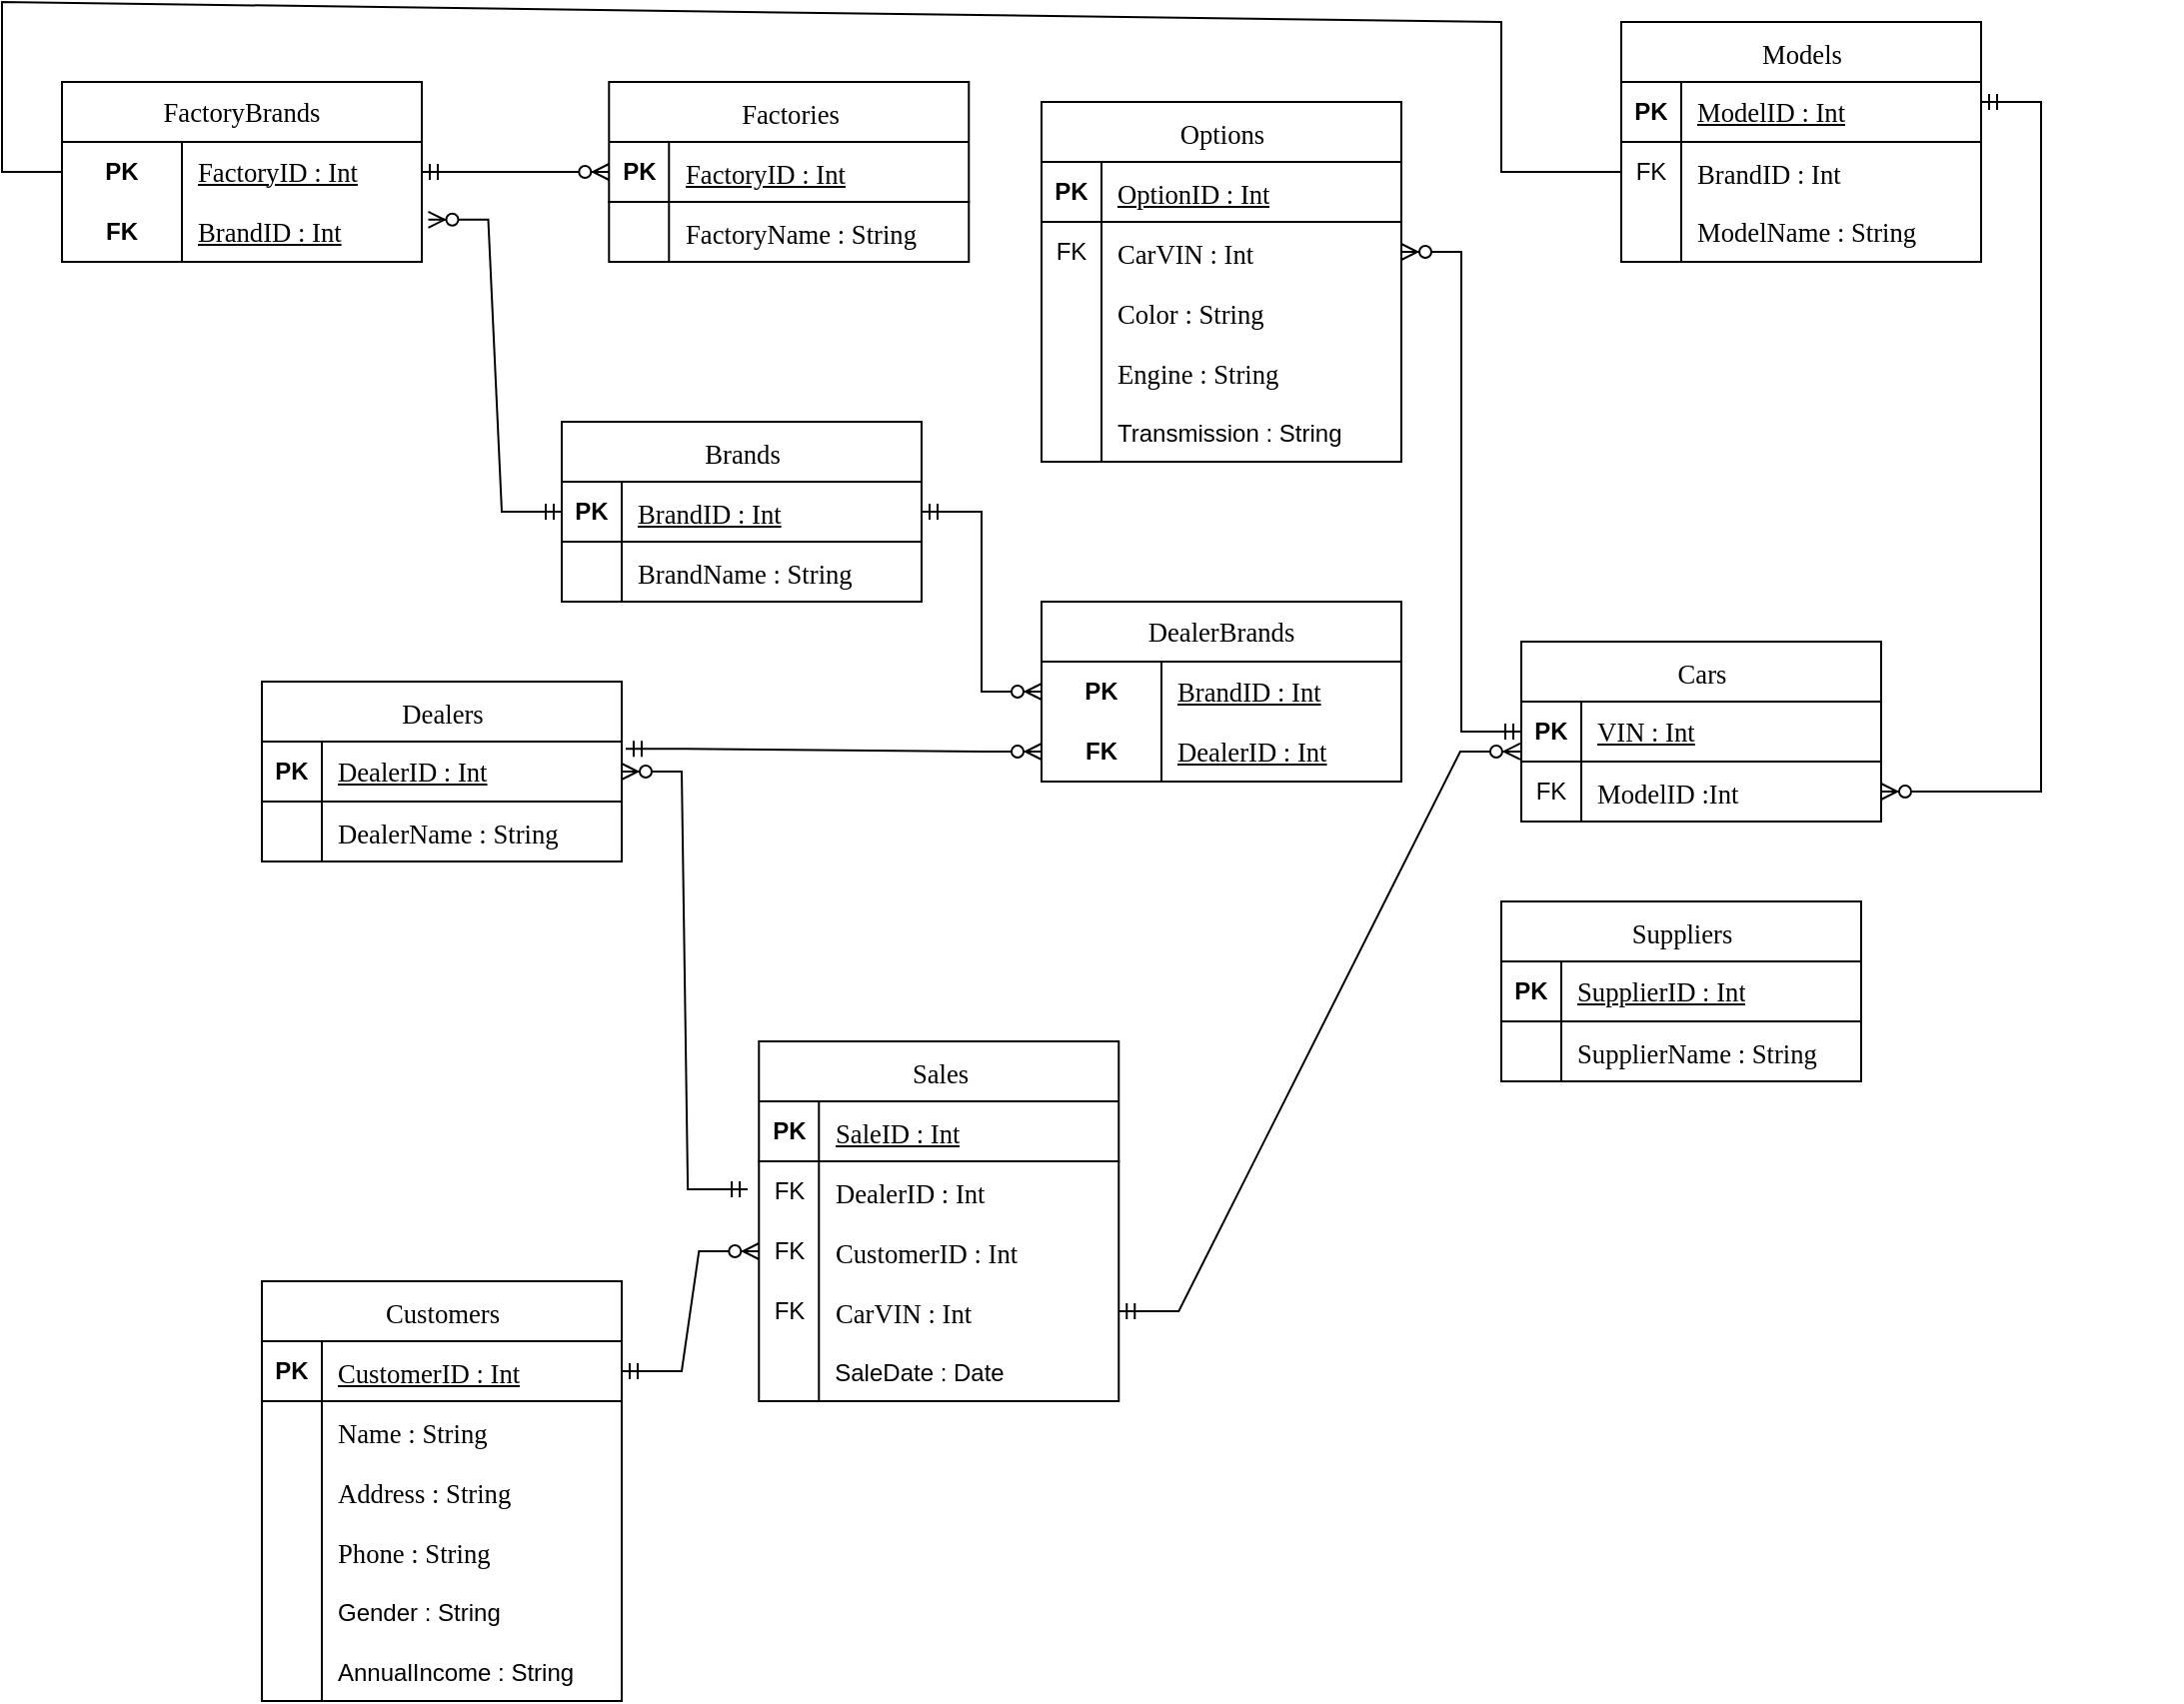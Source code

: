 <mxfile version="24.4.13" type="github">
  <diagram name="Page-1" id="BD9dxcmVJDbiyR-RAbdx">
    <mxGraphModel dx="1479" dy="889" grid="1" gridSize="10" guides="1" tooltips="1" connect="1" arrows="1" fold="1" page="1" pageScale="1" pageWidth="1600" pageHeight="900" math="0" shadow="0">
      <root>
        <mxCell id="0" />
        <mxCell id="1" parent="0" />
        <mxCell id="v6AoaahCpl04b2rHeK3s-1" value="&lt;span style=&quot;font-weight: 400; text-align: start; white-space: normal; font-size: 10pt; font-family: &amp;quot;Times New Roman&amp;quot;, serif;&quot; lang=&quot;EN-US&quot;&gt;Brands&lt;/span&gt;&lt;span style=&quot;font-family: -webkit-standard; font-size: medium; font-weight: 400; text-align: start; white-space: normal;&quot;&gt;&lt;/span&gt;" style="shape=table;startSize=30;container=1;collapsible=1;childLayout=tableLayout;fixedRows=1;rowLines=0;fontStyle=1;align=center;resizeLast=1;html=1;" parent="1" vertex="1">
          <mxGeometry x="280" y="240" width="180" height="90" as="geometry" />
        </mxCell>
        <mxCell id="v6AoaahCpl04b2rHeK3s-2" value="" style="shape=tableRow;horizontal=0;startSize=0;swimlaneHead=0;swimlaneBody=0;fillColor=none;collapsible=0;dropTarget=0;points=[[0,0.5],[1,0.5]];portConstraint=eastwest;top=0;left=0;right=0;bottom=1;" parent="v6AoaahCpl04b2rHeK3s-1" vertex="1">
          <mxGeometry y="30" width="180" height="30" as="geometry" />
        </mxCell>
        <mxCell id="v6AoaahCpl04b2rHeK3s-3" value="PK" style="shape=partialRectangle;connectable=0;fillColor=none;top=0;left=0;bottom=0;right=0;fontStyle=1;overflow=hidden;whiteSpace=wrap;html=1;" parent="v6AoaahCpl04b2rHeK3s-2" vertex="1">
          <mxGeometry width="30" height="30" as="geometry">
            <mxRectangle width="30" height="30" as="alternateBounds" />
          </mxGeometry>
        </mxCell>
        <mxCell id="v6AoaahCpl04b2rHeK3s-4" value="&lt;span style=&quot;font-weight: 400; text-decoration: none; font-size: 10pt; font-family: &amp;quot;Times New Roman&amp;quot;, serif;&quot; lang=&quot;EN-US&quot;&gt;BrandID : Int&lt;/span&gt;&lt;span style=&quot;font-family: -webkit-standard; font-size: medium; font-weight: 400; text-decoration: none;&quot;&gt;&lt;/span&gt;" style="shape=partialRectangle;connectable=0;fillColor=none;top=0;left=0;bottom=0;right=0;align=left;spacingLeft=6;fontStyle=5;overflow=hidden;whiteSpace=wrap;html=1;" parent="v6AoaahCpl04b2rHeK3s-2" vertex="1">
          <mxGeometry x="30" width="150" height="30" as="geometry">
            <mxRectangle width="150" height="30" as="alternateBounds" />
          </mxGeometry>
        </mxCell>
        <mxCell id="v6AoaahCpl04b2rHeK3s-5" value="" style="shape=tableRow;horizontal=0;startSize=0;swimlaneHead=0;swimlaneBody=0;fillColor=none;collapsible=0;dropTarget=0;points=[[0,0.5],[1,0.5]];portConstraint=eastwest;top=0;left=0;right=0;bottom=0;" parent="v6AoaahCpl04b2rHeK3s-1" vertex="1">
          <mxGeometry y="60" width="180" height="30" as="geometry" />
        </mxCell>
        <mxCell id="v6AoaahCpl04b2rHeK3s-6" value="" style="shape=partialRectangle;connectable=0;fillColor=none;top=0;left=0;bottom=0;right=0;editable=1;overflow=hidden;whiteSpace=wrap;html=1;" parent="v6AoaahCpl04b2rHeK3s-5" vertex="1">
          <mxGeometry width="30" height="30" as="geometry">
            <mxRectangle width="30" height="30" as="alternateBounds" />
          </mxGeometry>
        </mxCell>
        <mxCell id="v6AoaahCpl04b2rHeK3s-7" value="&lt;span style=&quot;font-size: 10pt; font-family: &amp;quot;Times New Roman&amp;quot;, serif;&quot; lang=&quot;EN-US&quot;&gt;BrandName : String&lt;/span&gt;&lt;span style=&quot;font-family: -webkit-standard; font-size: medium;&quot;&gt;&lt;/span&gt;" style="shape=partialRectangle;connectable=0;fillColor=none;top=0;left=0;bottom=0;right=0;align=left;spacingLeft=6;overflow=hidden;whiteSpace=wrap;html=1;" parent="v6AoaahCpl04b2rHeK3s-5" vertex="1">
          <mxGeometry x="30" width="150" height="30" as="geometry">
            <mxRectangle width="150" height="30" as="alternateBounds" />
          </mxGeometry>
        </mxCell>
        <mxCell id="v6AoaahCpl04b2rHeK3s-16" value="&lt;span style=&quot;font-weight: 400; text-align: start; white-space: normal; font-size: 10pt; font-family: &amp;quot;Times New Roman&amp;quot;, serif;&quot; lang=&quot;EN-US&quot;&gt;Models&lt;/span&gt;&lt;span style=&quot;font-family: -webkit-standard; font-size: medium; font-weight: 400; text-align: start; white-space: normal;&quot;&gt;&lt;/span&gt;" style="shape=table;startSize=30;container=1;collapsible=1;childLayout=tableLayout;fixedRows=1;rowLines=0;fontStyle=1;align=center;resizeLast=1;html=1;" parent="1" vertex="1">
          <mxGeometry x="810" y="40" width="180" height="120" as="geometry" />
        </mxCell>
        <mxCell id="v6AoaahCpl04b2rHeK3s-17" value="" style="shape=tableRow;horizontal=0;startSize=0;swimlaneHead=0;swimlaneBody=0;fillColor=none;collapsible=0;dropTarget=0;points=[[0,0.5],[1,0.5]];portConstraint=eastwest;top=0;left=0;right=0;bottom=1;" parent="v6AoaahCpl04b2rHeK3s-16" vertex="1">
          <mxGeometry y="30" width="180" height="30" as="geometry" />
        </mxCell>
        <mxCell id="v6AoaahCpl04b2rHeK3s-18" value="PK" style="shape=partialRectangle;connectable=0;fillColor=none;top=0;left=0;bottom=0;right=0;fontStyle=1;overflow=hidden;whiteSpace=wrap;html=1;" parent="v6AoaahCpl04b2rHeK3s-17" vertex="1">
          <mxGeometry width="30" height="30" as="geometry">
            <mxRectangle width="30" height="30" as="alternateBounds" />
          </mxGeometry>
        </mxCell>
        <mxCell id="v6AoaahCpl04b2rHeK3s-19" value="&lt;span style=&quot;font-weight: 400; text-decoration: none; font-size: 10pt; font-family: &amp;quot;Times New Roman&amp;quot;, serif;&quot; lang=&quot;EN-US&quot;&gt;ModelID : Int&lt;/span&gt;" style="shape=partialRectangle;connectable=0;fillColor=none;top=0;left=0;bottom=0;right=0;align=left;spacingLeft=6;fontStyle=5;overflow=hidden;whiteSpace=wrap;html=1;" parent="v6AoaahCpl04b2rHeK3s-17" vertex="1">
          <mxGeometry x="30" width="150" height="30" as="geometry">
            <mxRectangle width="150" height="30" as="alternateBounds" />
          </mxGeometry>
        </mxCell>
        <mxCell id="v6AoaahCpl04b2rHeK3s-20" value="" style="shape=tableRow;horizontal=0;startSize=0;swimlaneHead=0;swimlaneBody=0;fillColor=none;collapsible=0;dropTarget=0;points=[[0,0.5],[1,0.5]];portConstraint=eastwest;top=0;left=0;right=0;bottom=0;" parent="v6AoaahCpl04b2rHeK3s-16" vertex="1">
          <mxGeometry y="60" width="180" height="30" as="geometry" />
        </mxCell>
        <mxCell id="v6AoaahCpl04b2rHeK3s-21" value="FK" style="shape=partialRectangle;connectable=0;fillColor=none;top=0;left=0;bottom=0;right=0;editable=1;overflow=hidden;whiteSpace=wrap;html=1;" parent="v6AoaahCpl04b2rHeK3s-20" vertex="1">
          <mxGeometry width="30" height="30" as="geometry">
            <mxRectangle width="30" height="30" as="alternateBounds" />
          </mxGeometry>
        </mxCell>
        <mxCell id="v6AoaahCpl04b2rHeK3s-22" value="&lt;span style=&quot;font-size: 10pt; font-family: &amp;quot;Times New Roman&amp;quot;, serif;&quot; lang=&quot;EN-US&quot;&gt;BrandID : Int&lt;/span&gt;&lt;span style=&quot;font-family: -webkit-standard; font-size: medium;&quot;&gt;&lt;/span&gt;" style="shape=partialRectangle;connectable=0;fillColor=none;top=0;left=0;bottom=0;right=0;align=left;spacingLeft=6;overflow=hidden;whiteSpace=wrap;html=1;" parent="v6AoaahCpl04b2rHeK3s-20" vertex="1">
          <mxGeometry x="30" width="150" height="30" as="geometry">
            <mxRectangle width="150" height="30" as="alternateBounds" />
          </mxGeometry>
        </mxCell>
        <mxCell id="v6AoaahCpl04b2rHeK3s-23" value="" style="shape=tableRow;horizontal=0;startSize=0;swimlaneHead=0;swimlaneBody=0;fillColor=none;collapsible=0;dropTarget=0;points=[[0,0.5],[1,0.5]];portConstraint=eastwest;top=0;left=0;right=0;bottom=0;" parent="v6AoaahCpl04b2rHeK3s-16" vertex="1">
          <mxGeometry y="90" width="180" height="30" as="geometry" />
        </mxCell>
        <mxCell id="v6AoaahCpl04b2rHeK3s-24" value="" style="shape=partialRectangle;connectable=0;fillColor=none;top=0;left=0;bottom=0;right=0;editable=1;overflow=hidden;whiteSpace=wrap;html=1;" parent="v6AoaahCpl04b2rHeK3s-23" vertex="1">
          <mxGeometry width="30" height="30" as="geometry">
            <mxRectangle width="30" height="30" as="alternateBounds" />
          </mxGeometry>
        </mxCell>
        <mxCell id="v6AoaahCpl04b2rHeK3s-25" value="&lt;span style=&quot;font-size: 10pt; font-family: &amp;quot;Times New Roman&amp;quot;, serif;&quot; lang=&quot;EN-US&quot;&gt;ModelName : String&lt;/span&gt;" style="shape=partialRectangle;connectable=0;fillColor=none;top=0;left=0;bottom=0;right=0;align=left;spacingLeft=6;overflow=hidden;whiteSpace=wrap;html=1;" parent="v6AoaahCpl04b2rHeK3s-23" vertex="1">
          <mxGeometry x="30" width="150" height="30" as="geometry">
            <mxRectangle width="150" height="30" as="alternateBounds" />
          </mxGeometry>
        </mxCell>
        <mxCell id="v6AoaahCpl04b2rHeK3s-29" value="" style="shape=partialRectangle;connectable=0;fillColor=none;top=0;left=0;bottom=0;right=0;fontStyle=1;overflow=hidden;whiteSpace=wrap;html=1;" parent="1" vertex="1">
          <mxGeometry x="720" y="450" width="30" height="30" as="geometry">
            <mxRectangle width="30" height="30" as="alternateBounds" />
          </mxGeometry>
        </mxCell>
        <mxCell id="v6AoaahCpl04b2rHeK3s-30" value="&lt;span style=&quot;font-weight: 400; text-align: start; white-space: normal; font-size: 10pt; font-family: &amp;quot;Times New Roman&amp;quot;, serif;&quot; lang=&quot;EN-US&quot;&gt;Cars&lt;/span&gt;&lt;span style=&quot;font-family: -webkit-standard; font-size: medium; font-weight: 400; text-align: start; white-space: normal;&quot;&gt;&lt;/span&gt;" style="shape=table;startSize=30;container=1;collapsible=1;childLayout=tableLayout;fixedRows=1;rowLines=0;fontStyle=1;align=center;resizeLast=1;html=1;" parent="1" vertex="1">
          <mxGeometry x="760" y="350" width="180" height="90" as="geometry" />
        </mxCell>
        <mxCell id="v6AoaahCpl04b2rHeK3s-31" value="" style="shape=tableRow;horizontal=0;startSize=0;swimlaneHead=0;swimlaneBody=0;fillColor=none;collapsible=0;dropTarget=0;points=[[0,0.5],[1,0.5]];portConstraint=eastwest;top=0;left=0;right=0;bottom=1;" parent="v6AoaahCpl04b2rHeK3s-30" vertex="1">
          <mxGeometry y="30" width="180" height="30" as="geometry" />
        </mxCell>
        <mxCell id="v6AoaahCpl04b2rHeK3s-32" value="PK" style="shape=partialRectangle;connectable=0;fillColor=none;top=0;left=0;bottom=0;right=0;fontStyle=1;overflow=hidden;whiteSpace=wrap;html=1;" parent="v6AoaahCpl04b2rHeK3s-31" vertex="1">
          <mxGeometry width="30" height="30" as="geometry">
            <mxRectangle width="30" height="30" as="alternateBounds" />
          </mxGeometry>
        </mxCell>
        <mxCell id="v6AoaahCpl04b2rHeK3s-33" value="&lt;span style=&quot;font-weight: 400; text-decoration: none; font-size: 10pt; font-family: &amp;quot;Times New Roman&amp;quot;, serif;&quot; lang=&quot;EN-US&quot;&gt;VIN : Int&lt;/span&gt;" style="shape=partialRectangle;connectable=0;fillColor=none;top=0;left=0;bottom=0;right=0;align=left;spacingLeft=6;fontStyle=5;overflow=hidden;whiteSpace=wrap;html=1;" parent="v6AoaahCpl04b2rHeK3s-31" vertex="1">
          <mxGeometry x="30" width="150" height="30" as="geometry">
            <mxRectangle width="150" height="30" as="alternateBounds" />
          </mxGeometry>
        </mxCell>
        <mxCell id="v6AoaahCpl04b2rHeK3s-34" value="" style="shape=tableRow;horizontal=0;startSize=0;swimlaneHead=0;swimlaneBody=0;fillColor=none;collapsible=0;dropTarget=0;points=[[0,0.5],[1,0.5]];portConstraint=eastwest;top=0;left=0;right=0;bottom=0;" parent="v6AoaahCpl04b2rHeK3s-30" vertex="1">
          <mxGeometry y="60" width="180" height="30" as="geometry" />
        </mxCell>
        <mxCell id="v6AoaahCpl04b2rHeK3s-35" value="FK" style="shape=partialRectangle;connectable=0;fillColor=none;top=0;left=0;bottom=0;right=0;editable=1;overflow=hidden;whiteSpace=wrap;html=1;" parent="v6AoaahCpl04b2rHeK3s-34" vertex="1">
          <mxGeometry width="30" height="30" as="geometry">
            <mxRectangle width="30" height="30" as="alternateBounds" />
          </mxGeometry>
        </mxCell>
        <mxCell id="v6AoaahCpl04b2rHeK3s-36" value="&lt;span style=&quot;font-size: 10pt; font-family: &amp;quot;Times New Roman&amp;quot;, serif;&quot; lang=&quot;EN-US&quot;&gt;ModelID :Int&lt;/span&gt;&lt;span style=&quot;font-family: -webkit-standard; font-size: medium;&quot;&gt;&lt;/span&gt;" style="shape=partialRectangle;connectable=0;fillColor=none;top=0;left=0;bottom=0;right=0;align=left;spacingLeft=6;overflow=hidden;whiteSpace=wrap;html=1;" parent="v6AoaahCpl04b2rHeK3s-34" vertex="1">
          <mxGeometry x="30" width="150" height="30" as="geometry">
            <mxRectangle width="150" height="30" as="alternateBounds" />
          </mxGeometry>
        </mxCell>
        <mxCell id="v6AoaahCpl04b2rHeK3s-43" value="" style="shape=partialRectangle;connectable=0;fillColor=none;top=0;left=0;bottom=0;right=0;fontStyle=1;overflow=hidden;whiteSpace=wrap;html=1;" parent="1" vertex="1">
          <mxGeometry x="1060" y="330" width="30" height="30" as="geometry">
            <mxRectangle width="30" height="30" as="alternateBounds" />
          </mxGeometry>
        </mxCell>
        <mxCell id="v6AoaahCpl04b2rHeK3s-44" value="&lt;span style=&quot;font-weight: 400; text-align: start; white-space: normal; font-size: 10pt; font-family: &amp;quot;Times New Roman&amp;quot;, serif;&quot; lang=&quot;EN-US&quot;&gt;Options&lt;/span&gt;&lt;span style=&quot;font-family: -webkit-standard; font-size: medium; font-weight: 400; text-align: start; white-space: normal;&quot;&gt;&lt;/span&gt;" style="shape=table;startSize=30;container=1;collapsible=1;childLayout=tableLayout;fixedRows=1;rowLines=0;fontStyle=1;align=center;resizeLast=1;html=1;" parent="1" vertex="1">
          <mxGeometry x="520" y="80" width="180" height="180" as="geometry" />
        </mxCell>
        <mxCell id="v6AoaahCpl04b2rHeK3s-45" value="" style="shape=tableRow;horizontal=0;startSize=0;swimlaneHead=0;swimlaneBody=0;fillColor=none;collapsible=0;dropTarget=0;points=[[0,0.5],[1,0.5]];portConstraint=eastwest;top=0;left=0;right=0;bottom=1;" parent="v6AoaahCpl04b2rHeK3s-44" vertex="1">
          <mxGeometry y="30" width="180" height="30" as="geometry" />
        </mxCell>
        <mxCell id="v6AoaahCpl04b2rHeK3s-46" value="PK" style="shape=partialRectangle;connectable=0;fillColor=none;top=0;left=0;bottom=0;right=0;fontStyle=1;overflow=hidden;whiteSpace=wrap;html=1;" parent="v6AoaahCpl04b2rHeK3s-45" vertex="1">
          <mxGeometry width="30" height="30" as="geometry">
            <mxRectangle width="30" height="30" as="alternateBounds" />
          </mxGeometry>
        </mxCell>
        <mxCell id="v6AoaahCpl04b2rHeK3s-47" value="&lt;span style=&quot;font-weight: 400; text-decoration: none; font-size: 10pt; font-family: &amp;quot;Times New Roman&amp;quot;, serif;&quot; lang=&quot;EN-US&quot;&gt;OptionID : Int&lt;/span&gt;&lt;span style=&quot;font-family: -webkit-standard; font-size: medium; font-weight: 400; text-decoration: none;&quot;&gt;&lt;/span&gt;" style="shape=partialRectangle;connectable=0;fillColor=none;top=0;left=0;bottom=0;right=0;align=left;spacingLeft=6;fontStyle=5;overflow=hidden;whiteSpace=wrap;html=1;" parent="v6AoaahCpl04b2rHeK3s-45" vertex="1">
          <mxGeometry x="30" width="150" height="30" as="geometry">
            <mxRectangle width="150" height="30" as="alternateBounds" />
          </mxGeometry>
        </mxCell>
        <mxCell id="v6AoaahCpl04b2rHeK3s-48" value="" style="shape=tableRow;horizontal=0;startSize=0;swimlaneHead=0;swimlaneBody=0;fillColor=none;collapsible=0;dropTarget=0;points=[[0,0.5],[1,0.5]];portConstraint=eastwest;top=0;left=0;right=0;bottom=0;" parent="v6AoaahCpl04b2rHeK3s-44" vertex="1">
          <mxGeometry y="60" width="180" height="30" as="geometry" />
        </mxCell>
        <mxCell id="v6AoaahCpl04b2rHeK3s-49" value="FK" style="shape=partialRectangle;connectable=0;fillColor=none;top=0;left=0;bottom=0;right=0;editable=1;overflow=hidden;whiteSpace=wrap;html=1;" parent="v6AoaahCpl04b2rHeK3s-48" vertex="1">
          <mxGeometry width="30" height="30" as="geometry">
            <mxRectangle width="30" height="30" as="alternateBounds" />
          </mxGeometry>
        </mxCell>
        <mxCell id="v6AoaahCpl04b2rHeK3s-50" value="&lt;span style=&quot;font-size: 10pt; font-family: &amp;quot;Times New Roman&amp;quot;, serif;&quot; lang=&quot;EN-US&quot;&gt;CarVIN : Int&lt;/span&gt;&lt;span style=&quot;font-family: -webkit-standard; font-size: medium;&quot;&gt;&lt;/span&gt;" style="shape=partialRectangle;connectable=0;fillColor=none;top=0;left=0;bottom=0;right=0;align=left;spacingLeft=6;overflow=hidden;whiteSpace=wrap;html=1;" parent="v6AoaahCpl04b2rHeK3s-48" vertex="1">
          <mxGeometry x="30" width="150" height="30" as="geometry">
            <mxRectangle width="150" height="30" as="alternateBounds" />
          </mxGeometry>
        </mxCell>
        <mxCell id="v6AoaahCpl04b2rHeK3s-51" value="" style="shape=tableRow;horizontal=0;startSize=0;swimlaneHead=0;swimlaneBody=0;fillColor=none;collapsible=0;dropTarget=0;points=[[0,0.5],[1,0.5]];portConstraint=eastwest;top=0;left=0;right=0;bottom=0;" parent="v6AoaahCpl04b2rHeK3s-44" vertex="1">
          <mxGeometry y="90" width="180" height="30" as="geometry" />
        </mxCell>
        <mxCell id="v6AoaahCpl04b2rHeK3s-52" value="" style="shape=partialRectangle;connectable=0;fillColor=none;top=0;left=0;bottom=0;right=0;editable=1;overflow=hidden;whiteSpace=wrap;html=1;" parent="v6AoaahCpl04b2rHeK3s-51" vertex="1">
          <mxGeometry width="30" height="30" as="geometry">
            <mxRectangle width="30" height="30" as="alternateBounds" />
          </mxGeometry>
        </mxCell>
        <mxCell id="v6AoaahCpl04b2rHeK3s-53" value="&lt;span style=&quot;font-size: 10pt; font-family: &amp;quot;Times New Roman&amp;quot;, serif;&quot; lang=&quot;EN-US&quot;&gt;Color : String&lt;/span&gt;&lt;span style=&quot;font-family: -webkit-standard; font-size: medium;&quot;&gt;&lt;/span&gt;" style="shape=partialRectangle;connectable=0;fillColor=none;top=0;left=0;bottom=0;right=0;align=left;spacingLeft=6;overflow=hidden;whiteSpace=wrap;html=1;" parent="v6AoaahCpl04b2rHeK3s-51" vertex="1">
          <mxGeometry x="30" width="150" height="30" as="geometry">
            <mxRectangle width="150" height="30" as="alternateBounds" />
          </mxGeometry>
        </mxCell>
        <mxCell id="v6AoaahCpl04b2rHeK3s-54" value="" style="shape=tableRow;horizontal=0;startSize=0;swimlaneHead=0;swimlaneBody=0;fillColor=none;collapsible=0;dropTarget=0;points=[[0,0.5],[1,0.5]];portConstraint=eastwest;top=0;left=0;right=0;bottom=0;" parent="v6AoaahCpl04b2rHeK3s-44" vertex="1">
          <mxGeometry y="120" width="180" height="30" as="geometry" />
        </mxCell>
        <mxCell id="v6AoaahCpl04b2rHeK3s-55" value="" style="shape=partialRectangle;connectable=0;fillColor=none;top=0;left=0;bottom=0;right=0;editable=1;overflow=hidden;whiteSpace=wrap;html=1;" parent="v6AoaahCpl04b2rHeK3s-54" vertex="1">
          <mxGeometry width="30" height="30" as="geometry">
            <mxRectangle width="30" height="30" as="alternateBounds" />
          </mxGeometry>
        </mxCell>
        <mxCell id="v6AoaahCpl04b2rHeK3s-56" value="&lt;span style=&quot;font-size: 10pt; font-family: &amp;quot;Times New Roman&amp;quot;, serif;&quot; lang=&quot;EN-US&quot;&gt;Engine : String&lt;/span&gt;&lt;span style=&quot;font-family: -webkit-standard; font-size: medium;&quot;&gt;&lt;/span&gt;" style="shape=partialRectangle;connectable=0;fillColor=none;top=0;left=0;bottom=0;right=0;align=left;spacingLeft=6;overflow=hidden;whiteSpace=wrap;html=1;" parent="v6AoaahCpl04b2rHeK3s-54" vertex="1">
          <mxGeometry x="30" width="150" height="30" as="geometry">
            <mxRectangle width="150" height="30" as="alternateBounds" />
          </mxGeometry>
        </mxCell>
        <mxCell id="v6AoaahCpl04b2rHeK3s-64" value="" style="shape=tableRow;horizontal=0;startSize=0;swimlaneHead=0;swimlaneBody=0;fillColor=none;collapsible=0;dropTarget=0;points=[[0,0.5],[1,0.5]];portConstraint=eastwest;top=0;left=0;right=0;bottom=0;" parent="v6AoaahCpl04b2rHeK3s-44" vertex="1">
          <mxGeometry y="150" width="180" height="30" as="geometry" />
        </mxCell>
        <mxCell id="v6AoaahCpl04b2rHeK3s-65" value="" style="shape=partialRectangle;connectable=0;fillColor=none;top=0;left=0;bottom=0;right=0;editable=1;overflow=hidden;" parent="v6AoaahCpl04b2rHeK3s-64" vertex="1">
          <mxGeometry width="30" height="30" as="geometry">
            <mxRectangle width="30" height="30" as="alternateBounds" />
          </mxGeometry>
        </mxCell>
        <mxCell id="v6AoaahCpl04b2rHeK3s-66" value="Transmission : String" style="shape=partialRectangle;connectable=0;fillColor=none;top=0;left=0;bottom=0;right=0;align=left;spacingLeft=6;overflow=hidden;" parent="v6AoaahCpl04b2rHeK3s-64" vertex="1">
          <mxGeometry x="30" width="150" height="30" as="geometry">
            <mxRectangle width="150" height="30" as="alternateBounds" />
          </mxGeometry>
        </mxCell>
        <mxCell id="v6AoaahCpl04b2rHeK3s-57" value="" style="shape=partialRectangle;connectable=0;fillColor=none;top=0;left=0;bottom=0;right=0;fontStyle=1;overflow=hidden;whiteSpace=wrap;html=1;" parent="1" vertex="1">
          <mxGeometry x="707.09" y="210" width="30" height="30" as="geometry">
            <mxRectangle width="30" height="30" as="alternateBounds" />
          </mxGeometry>
        </mxCell>
        <mxCell id="v6AoaahCpl04b2rHeK3s-67" value="&lt;span style=&quot;font-weight: 400; text-align: start; white-space: normal; font-size: 10pt; font-family: &amp;quot;Times New Roman&amp;quot;, serif;&quot; lang=&quot;EN-US&quot;&gt;Dealers&lt;/span&gt;&lt;span style=&quot;font-family: -webkit-standard; font-size: medium; font-weight: 400; text-align: start; white-space: normal;&quot;&gt;&lt;/span&gt;" style="shape=table;startSize=30;container=1;collapsible=1;childLayout=tableLayout;fixedRows=1;rowLines=0;fontStyle=1;align=center;resizeLast=1;html=1;" parent="1" vertex="1">
          <mxGeometry x="130" y="370" width="180" height="90" as="geometry" />
        </mxCell>
        <mxCell id="v6AoaahCpl04b2rHeK3s-68" value="" style="shape=tableRow;horizontal=0;startSize=0;swimlaneHead=0;swimlaneBody=0;fillColor=none;collapsible=0;dropTarget=0;points=[[0,0.5],[1,0.5]];portConstraint=eastwest;top=0;left=0;right=0;bottom=1;" parent="v6AoaahCpl04b2rHeK3s-67" vertex="1">
          <mxGeometry y="30" width="180" height="30" as="geometry" />
        </mxCell>
        <mxCell id="v6AoaahCpl04b2rHeK3s-69" value="PK" style="shape=partialRectangle;connectable=0;fillColor=none;top=0;left=0;bottom=0;right=0;fontStyle=1;overflow=hidden;whiteSpace=wrap;html=1;" parent="v6AoaahCpl04b2rHeK3s-68" vertex="1">
          <mxGeometry width="30" height="30" as="geometry">
            <mxRectangle width="30" height="30" as="alternateBounds" />
          </mxGeometry>
        </mxCell>
        <mxCell id="v6AoaahCpl04b2rHeK3s-70" value="&lt;span style=&quot;font-weight: 400; text-decoration: none; font-size: 10pt; font-family: &amp;quot;Times New Roman&amp;quot;, serif;&quot; lang=&quot;EN-US&quot;&gt;DealerID : Int&lt;/span&gt;" style="shape=partialRectangle;connectable=0;fillColor=none;top=0;left=0;bottom=0;right=0;align=left;spacingLeft=6;fontStyle=5;overflow=hidden;whiteSpace=wrap;html=1;" parent="v6AoaahCpl04b2rHeK3s-68" vertex="1">
          <mxGeometry x="30" width="150" height="30" as="geometry">
            <mxRectangle width="150" height="30" as="alternateBounds" />
          </mxGeometry>
        </mxCell>
        <mxCell id="v6AoaahCpl04b2rHeK3s-71" value="" style="shape=tableRow;horizontal=0;startSize=0;swimlaneHead=0;swimlaneBody=0;fillColor=none;collapsible=0;dropTarget=0;points=[[0,0.5],[1,0.5]];portConstraint=eastwest;top=0;left=0;right=0;bottom=0;" parent="v6AoaahCpl04b2rHeK3s-67" vertex="1">
          <mxGeometry y="60" width="180" height="30" as="geometry" />
        </mxCell>
        <mxCell id="v6AoaahCpl04b2rHeK3s-72" value="" style="shape=partialRectangle;connectable=0;fillColor=none;top=0;left=0;bottom=0;right=0;editable=1;overflow=hidden;whiteSpace=wrap;html=1;" parent="v6AoaahCpl04b2rHeK3s-71" vertex="1">
          <mxGeometry width="30" height="30" as="geometry">
            <mxRectangle width="30" height="30" as="alternateBounds" />
          </mxGeometry>
        </mxCell>
        <mxCell id="v6AoaahCpl04b2rHeK3s-73" value="&lt;span style=&quot;font-size: 10pt; font-family: &amp;quot;Times New Roman&amp;quot;, serif;&quot; lang=&quot;EN-US&quot;&gt;DealerName : String&lt;/span&gt;&lt;span style=&quot;font-family: -webkit-standard; font-size: medium;&quot;&gt;&lt;/span&gt;" style="shape=partialRectangle;connectable=0;fillColor=none;top=0;left=0;bottom=0;right=0;align=left;spacingLeft=6;overflow=hidden;whiteSpace=wrap;html=1;" parent="v6AoaahCpl04b2rHeK3s-71" vertex="1">
          <mxGeometry x="30" width="150" height="30" as="geometry">
            <mxRectangle width="150" height="30" as="alternateBounds" />
          </mxGeometry>
        </mxCell>
        <mxCell id="v6AoaahCpl04b2rHeK3s-108" value="&lt;span style=&quot;font-weight: 400; text-align: start; white-space: normal; font-size: 10pt; font-family: &amp;quot;Times New Roman&amp;quot;, serif;&quot; lang=&quot;EN-US&quot;&gt;Customers&lt;/span&gt;&lt;span style=&quot;font-family: -webkit-standard; font-size: medium; font-weight: 400; text-align: start; white-space: normal;&quot;&gt;&lt;/span&gt;" style="shape=table;startSize=30;container=1;collapsible=1;childLayout=tableLayout;fixedRows=1;rowLines=0;fontStyle=1;align=center;resizeLast=1;html=1;" parent="1" vertex="1">
          <mxGeometry x="130" y="670" width="180" height="210" as="geometry" />
        </mxCell>
        <mxCell id="v6AoaahCpl04b2rHeK3s-109" value="" style="shape=tableRow;horizontal=0;startSize=0;swimlaneHead=0;swimlaneBody=0;fillColor=none;collapsible=0;dropTarget=0;points=[[0,0.5],[1,0.5]];portConstraint=eastwest;top=0;left=0;right=0;bottom=1;" parent="v6AoaahCpl04b2rHeK3s-108" vertex="1">
          <mxGeometry y="30" width="180" height="30" as="geometry" />
        </mxCell>
        <mxCell id="v6AoaahCpl04b2rHeK3s-110" value="PK" style="shape=partialRectangle;connectable=0;fillColor=none;top=0;left=0;bottom=0;right=0;fontStyle=1;overflow=hidden;whiteSpace=wrap;html=1;" parent="v6AoaahCpl04b2rHeK3s-109" vertex="1">
          <mxGeometry width="30" height="30" as="geometry">
            <mxRectangle width="30" height="30" as="alternateBounds" />
          </mxGeometry>
        </mxCell>
        <mxCell id="v6AoaahCpl04b2rHeK3s-111" value="&lt;span style=&quot;font-weight: 400; text-decoration: none; font-size: 10pt; font-family: &amp;quot;Times New Roman&amp;quot;, serif;&quot; lang=&quot;EN-US&quot;&gt;CustomerID : Int&lt;/span&gt;&lt;span style=&quot;font-family: -webkit-standard; font-size: medium; font-weight: 400; text-decoration: none;&quot;&gt;&lt;/span&gt;" style="shape=partialRectangle;connectable=0;fillColor=none;top=0;left=0;bottom=0;right=0;align=left;spacingLeft=6;fontStyle=5;overflow=hidden;whiteSpace=wrap;html=1;" parent="v6AoaahCpl04b2rHeK3s-109" vertex="1">
          <mxGeometry x="30" width="150" height="30" as="geometry">
            <mxRectangle width="150" height="30" as="alternateBounds" />
          </mxGeometry>
        </mxCell>
        <mxCell id="v6AoaahCpl04b2rHeK3s-112" value="" style="shape=tableRow;horizontal=0;startSize=0;swimlaneHead=0;swimlaneBody=0;fillColor=none;collapsible=0;dropTarget=0;points=[[0,0.5],[1,0.5]];portConstraint=eastwest;top=0;left=0;right=0;bottom=0;" parent="v6AoaahCpl04b2rHeK3s-108" vertex="1">
          <mxGeometry y="60" width="180" height="30" as="geometry" />
        </mxCell>
        <mxCell id="v6AoaahCpl04b2rHeK3s-113" value="" style="shape=partialRectangle;connectable=0;fillColor=none;top=0;left=0;bottom=0;right=0;editable=1;overflow=hidden;whiteSpace=wrap;html=1;" parent="v6AoaahCpl04b2rHeK3s-112" vertex="1">
          <mxGeometry width="30" height="30" as="geometry">
            <mxRectangle width="30" height="30" as="alternateBounds" />
          </mxGeometry>
        </mxCell>
        <mxCell id="v6AoaahCpl04b2rHeK3s-114" value="&lt;span style=&quot;font-size: 10pt; font-family: &amp;quot;Times New Roman&amp;quot;, serif;&quot; lang=&quot;EN-US&quot;&gt;Name : String&lt;/span&gt;&lt;span style=&quot;font-family: -webkit-standard; font-size: medium;&quot;&gt;&lt;/span&gt;" style="shape=partialRectangle;connectable=0;fillColor=none;top=0;left=0;bottom=0;right=0;align=left;spacingLeft=6;overflow=hidden;whiteSpace=wrap;html=1;" parent="v6AoaahCpl04b2rHeK3s-112" vertex="1">
          <mxGeometry x="30" width="150" height="30" as="geometry">
            <mxRectangle width="150" height="30" as="alternateBounds" />
          </mxGeometry>
        </mxCell>
        <mxCell id="v6AoaahCpl04b2rHeK3s-115" value="" style="shape=tableRow;horizontal=0;startSize=0;swimlaneHead=0;swimlaneBody=0;fillColor=none;collapsible=0;dropTarget=0;points=[[0,0.5],[1,0.5]];portConstraint=eastwest;top=0;left=0;right=0;bottom=0;" parent="v6AoaahCpl04b2rHeK3s-108" vertex="1">
          <mxGeometry y="90" width="180" height="30" as="geometry" />
        </mxCell>
        <mxCell id="v6AoaahCpl04b2rHeK3s-116" value="" style="shape=partialRectangle;connectable=0;fillColor=none;top=0;left=0;bottom=0;right=0;editable=1;overflow=hidden;whiteSpace=wrap;html=1;" parent="v6AoaahCpl04b2rHeK3s-115" vertex="1">
          <mxGeometry width="30" height="30" as="geometry">
            <mxRectangle width="30" height="30" as="alternateBounds" />
          </mxGeometry>
        </mxCell>
        <mxCell id="v6AoaahCpl04b2rHeK3s-117" value="&lt;span style=&quot;font-size: 10pt; font-family: &amp;quot;Times New Roman&amp;quot;, serif;&quot; lang=&quot;EN-US&quot;&gt;Address : String&lt;/span&gt;&lt;span style=&quot;font-family: -webkit-standard; font-size: medium;&quot;&gt;&lt;/span&gt;" style="shape=partialRectangle;connectable=0;fillColor=none;top=0;left=0;bottom=0;right=0;align=left;spacingLeft=6;overflow=hidden;whiteSpace=wrap;html=1;" parent="v6AoaahCpl04b2rHeK3s-115" vertex="1">
          <mxGeometry x="30" width="150" height="30" as="geometry">
            <mxRectangle width="150" height="30" as="alternateBounds" />
          </mxGeometry>
        </mxCell>
        <mxCell id="v6AoaahCpl04b2rHeK3s-118" value="" style="shape=tableRow;horizontal=0;startSize=0;swimlaneHead=0;swimlaneBody=0;fillColor=none;collapsible=0;dropTarget=0;points=[[0,0.5],[1,0.5]];portConstraint=eastwest;top=0;left=0;right=0;bottom=0;" parent="v6AoaahCpl04b2rHeK3s-108" vertex="1">
          <mxGeometry y="120" width="180" height="30" as="geometry" />
        </mxCell>
        <mxCell id="v6AoaahCpl04b2rHeK3s-119" value="" style="shape=partialRectangle;connectable=0;fillColor=none;top=0;left=0;bottom=0;right=0;editable=1;overflow=hidden;whiteSpace=wrap;html=1;" parent="v6AoaahCpl04b2rHeK3s-118" vertex="1">
          <mxGeometry width="30" height="30" as="geometry">
            <mxRectangle width="30" height="30" as="alternateBounds" />
          </mxGeometry>
        </mxCell>
        <mxCell id="v6AoaahCpl04b2rHeK3s-120" value="&lt;span style=&quot;font-size: 10pt; font-family: &amp;quot;Times New Roman&amp;quot;, serif;&quot; lang=&quot;EN-US&quot;&gt;Phone : String&lt;/span&gt;&lt;span style=&quot;font-family: -webkit-standard; font-size: medium;&quot;&gt;&lt;/span&gt;" style="shape=partialRectangle;connectable=0;fillColor=none;top=0;left=0;bottom=0;right=0;align=left;spacingLeft=6;overflow=hidden;whiteSpace=wrap;html=1;" parent="v6AoaahCpl04b2rHeK3s-118" vertex="1">
          <mxGeometry x="30" width="150" height="30" as="geometry">
            <mxRectangle width="150" height="30" as="alternateBounds" />
          </mxGeometry>
        </mxCell>
        <mxCell id="v6AoaahCpl04b2rHeK3s-126" value="" style="shape=tableRow;horizontal=0;startSize=0;swimlaneHead=0;swimlaneBody=0;fillColor=none;collapsible=0;dropTarget=0;points=[[0,0.5],[1,0.5]];portConstraint=eastwest;top=0;left=0;right=0;bottom=0;" parent="v6AoaahCpl04b2rHeK3s-108" vertex="1">
          <mxGeometry y="150" width="180" height="30" as="geometry" />
        </mxCell>
        <mxCell id="v6AoaahCpl04b2rHeK3s-127" value="" style="shape=partialRectangle;connectable=0;fillColor=none;top=0;left=0;bottom=0;right=0;editable=1;overflow=hidden;" parent="v6AoaahCpl04b2rHeK3s-126" vertex="1">
          <mxGeometry width="30" height="30" as="geometry">
            <mxRectangle width="30" height="30" as="alternateBounds" />
          </mxGeometry>
        </mxCell>
        <mxCell id="v6AoaahCpl04b2rHeK3s-128" value="Gender : String" style="shape=partialRectangle;connectable=0;fillColor=none;top=0;left=0;bottom=0;right=0;align=left;spacingLeft=6;overflow=hidden;" parent="v6AoaahCpl04b2rHeK3s-126" vertex="1">
          <mxGeometry x="30" width="150" height="30" as="geometry">
            <mxRectangle width="150" height="30" as="alternateBounds" />
          </mxGeometry>
        </mxCell>
        <mxCell id="v6AoaahCpl04b2rHeK3s-122" value="" style="shape=tableRow;horizontal=0;startSize=0;swimlaneHead=0;swimlaneBody=0;fillColor=none;collapsible=0;dropTarget=0;points=[[0,0.5],[1,0.5]];portConstraint=eastwest;top=0;left=0;right=0;bottom=0;" parent="v6AoaahCpl04b2rHeK3s-108" vertex="1">
          <mxGeometry y="180" width="180" height="30" as="geometry" />
        </mxCell>
        <mxCell id="v6AoaahCpl04b2rHeK3s-123" value="" style="shape=partialRectangle;connectable=0;fillColor=none;top=0;left=0;bottom=0;right=0;editable=1;overflow=hidden;" parent="v6AoaahCpl04b2rHeK3s-122" vertex="1">
          <mxGeometry width="30" height="30" as="geometry">
            <mxRectangle width="30" height="30" as="alternateBounds" />
          </mxGeometry>
        </mxCell>
        <mxCell id="v6AoaahCpl04b2rHeK3s-124" value="AnnualIncome : String" style="shape=partialRectangle;connectable=0;fillColor=none;top=0;left=0;bottom=0;right=0;align=left;spacingLeft=6;overflow=hidden;" parent="v6AoaahCpl04b2rHeK3s-122" vertex="1">
          <mxGeometry x="30" width="150" height="30" as="geometry">
            <mxRectangle width="150" height="30" as="alternateBounds" />
          </mxGeometry>
        </mxCell>
        <mxCell id="v6AoaahCpl04b2rHeK3s-129" value="&lt;span style=&quot;font-weight: 400; text-align: start; white-space: normal; font-size: 10pt; font-family: &amp;quot;Times New Roman&amp;quot;, serif;&quot; lang=&quot;EN-US&quot;&gt;Sales&lt;/span&gt;&lt;span style=&quot;font-family: -webkit-standard; font-size: medium; font-weight: 400; text-align: start; white-space: normal;&quot;&gt;&lt;/span&gt;" style="shape=table;startSize=30;container=1;collapsible=1;childLayout=tableLayout;fixedRows=1;rowLines=0;fontStyle=1;align=center;resizeLast=1;html=1;" parent="1" vertex="1">
          <mxGeometry x="378.64" y="550" width="180" height="180" as="geometry" />
        </mxCell>
        <mxCell id="v6AoaahCpl04b2rHeK3s-130" value="" style="shape=tableRow;horizontal=0;startSize=0;swimlaneHead=0;swimlaneBody=0;fillColor=none;collapsible=0;dropTarget=0;points=[[0,0.5],[1,0.5]];portConstraint=eastwest;top=0;left=0;right=0;bottom=1;" parent="v6AoaahCpl04b2rHeK3s-129" vertex="1">
          <mxGeometry y="30" width="180" height="30" as="geometry" />
        </mxCell>
        <mxCell id="v6AoaahCpl04b2rHeK3s-131" value="" style="shape=partialRectangle;connectable=0;fillColor=none;top=0;left=0;bottom=0;right=0;fontStyle=1;overflow=hidden;whiteSpace=wrap;html=1;" parent="v6AoaahCpl04b2rHeK3s-130" vertex="1">
          <mxGeometry width="30" height="30" as="geometry">
            <mxRectangle width="30" height="30" as="alternateBounds" />
          </mxGeometry>
        </mxCell>
        <mxCell id="v6AoaahCpl04b2rHeK3s-132" value="&lt;span style=&quot;font-weight: 400; text-decoration: none; font-size: 10pt; font-family: &amp;quot;Times New Roman&amp;quot;, serif;&quot; lang=&quot;EN-US&quot;&gt;SaleID : Int&lt;/span&gt;&lt;span style=&quot;font-family: -webkit-standard; font-size: medium; font-weight: 400; text-decoration: none;&quot;&gt;&lt;/span&gt;" style="shape=partialRectangle;connectable=0;fillColor=none;top=0;left=0;bottom=0;right=0;align=left;spacingLeft=6;fontStyle=5;overflow=hidden;whiteSpace=wrap;html=1;" parent="v6AoaahCpl04b2rHeK3s-130" vertex="1">
          <mxGeometry x="30" width="150" height="30" as="geometry">
            <mxRectangle width="150" height="30" as="alternateBounds" />
          </mxGeometry>
        </mxCell>
        <mxCell id="v6AoaahCpl04b2rHeK3s-133" value="" style="shape=tableRow;horizontal=0;startSize=0;swimlaneHead=0;swimlaneBody=0;fillColor=none;collapsible=0;dropTarget=0;points=[[0,0.5],[1,0.5]];portConstraint=eastwest;top=0;left=0;right=0;bottom=0;" parent="v6AoaahCpl04b2rHeK3s-129" vertex="1">
          <mxGeometry y="60" width="180" height="30" as="geometry" />
        </mxCell>
        <mxCell id="v6AoaahCpl04b2rHeK3s-134" value="FK" style="shape=partialRectangle;connectable=0;fillColor=none;top=0;left=0;bottom=0;right=0;editable=1;overflow=hidden;whiteSpace=wrap;html=1;" parent="v6AoaahCpl04b2rHeK3s-133" vertex="1">
          <mxGeometry width="30" height="30" as="geometry">
            <mxRectangle width="30" height="30" as="alternateBounds" />
          </mxGeometry>
        </mxCell>
        <mxCell id="v6AoaahCpl04b2rHeK3s-135" value="&lt;span style=&quot;font-size: 10pt; font-family: &amp;quot;Times New Roman&amp;quot;, serif;&quot; lang=&quot;EN-US&quot;&gt;DealerID : Int&lt;/span&gt;&lt;span style=&quot;font-family: -webkit-standard; font-size: medium;&quot;&gt;&lt;/span&gt;" style="shape=partialRectangle;connectable=0;fillColor=none;top=0;left=0;bottom=0;right=0;align=left;spacingLeft=6;overflow=hidden;whiteSpace=wrap;html=1;" parent="v6AoaahCpl04b2rHeK3s-133" vertex="1">
          <mxGeometry x="30" width="150" height="30" as="geometry">
            <mxRectangle width="150" height="30" as="alternateBounds" />
          </mxGeometry>
        </mxCell>
        <mxCell id="v6AoaahCpl04b2rHeK3s-136" value="" style="shape=tableRow;horizontal=0;startSize=0;swimlaneHead=0;swimlaneBody=0;fillColor=none;collapsible=0;dropTarget=0;points=[[0,0.5],[1,0.5]];portConstraint=eastwest;top=0;left=0;right=0;bottom=0;" parent="v6AoaahCpl04b2rHeK3s-129" vertex="1">
          <mxGeometry y="90" width="180" height="30" as="geometry" />
        </mxCell>
        <mxCell id="v6AoaahCpl04b2rHeK3s-137" value="FK" style="shape=partialRectangle;connectable=0;fillColor=none;top=0;left=0;bottom=0;right=0;editable=1;overflow=hidden;whiteSpace=wrap;html=1;" parent="v6AoaahCpl04b2rHeK3s-136" vertex="1">
          <mxGeometry width="30" height="30" as="geometry">
            <mxRectangle width="30" height="30" as="alternateBounds" />
          </mxGeometry>
        </mxCell>
        <mxCell id="v6AoaahCpl04b2rHeK3s-138" value="&lt;span style=&quot;font-size: 10pt; font-family: &amp;quot;Times New Roman&amp;quot;, serif;&quot; lang=&quot;EN-US&quot;&gt;CustomerID : Int&lt;/span&gt;&lt;span style=&quot;font-family: -webkit-standard; font-size: medium;&quot;&gt;&lt;/span&gt;" style="shape=partialRectangle;connectable=0;fillColor=none;top=0;left=0;bottom=0;right=0;align=left;spacingLeft=6;overflow=hidden;whiteSpace=wrap;html=1;" parent="v6AoaahCpl04b2rHeK3s-136" vertex="1">
          <mxGeometry x="30" width="150" height="30" as="geometry">
            <mxRectangle width="150" height="30" as="alternateBounds" />
          </mxGeometry>
        </mxCell>
        <mxCell id="v6AoaahCpl04b2rHeK3s-139" value="" style="shape=tableRow;horizontal=0;startSize=0;swimlaneHead=0;swimlaneBody=0;fillColor=none;collapsible=0;dropTarget=0;points=[[0,0.5],[1,0.5]];portConstraint=eastwest;top=0;left=0;right=0;bottom=0;" parent="v6AoaahCpl04b2rHeK3s-129" vertex="1">
          <mxGeometry y="120" width="180" height="30" as="geometry" />
        </mxCell>
        <mxCell id="v6AoaahCpl04b2rHeK3s-140" value="FK" style="shape=partialRectangle;connectable=0;fillColor=none;top=0;left=0;bottom=0;right=0;editable=1;overflow=hidden;whiteSpace=wrap;html=1;" parent="v6AoaahCpl04b2rHeK3s-139" vertex="1">
          <mxGeometry width="30" height="30" as="geometry">
            <mxRectangle width="30" height="30" as="alternateBounds" />
          </mxGeometry>
        </mxCell>
        <mxCell id="v6AoaahCpl04b2rHeK3s-141" value="&lt;span style=&quot;font-size: 10pt; font-family: &amp;quot;Times New Roman&amp;quot;, serif;&quot; lang=&quot;EN-US&quot;&gt;CarVIN : Int&lt;/span&gt;&lt;span style=&quot;font-family: -webkit-standard; font-size: medium;&quot;&gt;&lt;/span&gt;" style="shape=partialRectangle;connectable=0;fillColor=none;top=0;left=0;bottom=0;right=0;align=left;spacingLeft=6;overflow=hidden;whiteSpace=wrap;html=1;" parent="v6AoaahCpl04b2rHeK3s-139" vertex="1">
          <mxGeometry x="30" width="150" height="30" as="geometry">
            <mxRectangle width="150" height="30" as="alternateBounds" />
          </mxGeometry>
        </mxCell>
        <mxCell id="v6AoaahCpl04b2rHeK3s-143" value="" style="shape=tableRow;horizontal=0;startSize=0;swimlaneHead=0;swimlaneBody=0;fillColor=none;collapsible=0;dropTarget=0;points=[[0,0.5],[1,0.5]];portConstraint=eastwest;top=0;left=0;right=0;bottom=0;" parent="v6AoaahCpl04b2rHeK3s-129" vertex="1">
          <mxGeometry y="150" width="180" height="30" as="geometry" />
        </mxCell>
        <mxCell id="v6AoaahCpl04b2rHeK3s-144" value="" style="shape=partialRectangle;connectable=0;fillColor=none;top=0;left=0;bottom=0;right=0;editable=1;overflow=hidden;" parent="v6AoaahCpl04b2rHeK3s-143" vertex="1">
          <mxGeometry width="30" height="30" as="geometry">
            <mxRectangle width="30" height="30" as="alternateBounds" />
          </mxGeometry>
        </mxCell>
        <mxCell id="v6AoaahCpl04b2rHeK3s-145" value="SaleDate : Date" style="shape=partialRectangle;connectable=0;fillColor=none;top=0;left=0;bottom=0;right=0;align=left;spacingLeft=6;overflow=hidden;" parent="v6AoaahCpl04b2rHeK3s-143" vertex="1">
          <mxGeometry x="30" width="150" height="30" as="geometry">
            <mxRectangle width="150" height="30" as="alternateBounds" />
          </mxGeometry>
        </mxCell>
        <mxCell id="v6AoaahCpl04b2rHeK3s-146" value="" style="shape=partialRectangle;connectable=0;fillColor=none;top=0;left=0;bottom=0;right=0;fontStyle=1;overflow=hidden;whiteSpace=wrap;html=1;" parent="1" vertex="1">
          <mxGeometry x="378.64" y="550" width="30" height="30" as="geometry">
            <mxRectangle width="30" height="30" as="alternateBounds" />
          </mxGeometry>
        </mxCell>
        <mxCell id="v6AoaahCpl04b2rHeK3s-148" value="PK" style="shape=partialRectangle;connectable=0;fillColor=none;top=0;left=0;bottom=0;right=0;fontStyle=1;overflow=hidden;whiteSpace=wrap;html=1;" parent="1" vertex="1">
          <mxGeometry x="378.64" y="580" width="30" height="30" as="geometry">
            <mxRectangle width="30" height="30" as="alternateBounds" />
          </mxGeometry>
        </mxCell>
        <mxCell id="v6AoaahCpl04b2rHeK3s-149" value="&lt;span style=&quot;font-weight: 400; text-align: start; white-space: normal; font-size: 10pt; font-family: &amp;quot;Times New Roman&amp;quot;, serif;&quot; lang=&quot;EN-US&quot;&gt;Suppliers&lt;/span&gt;&lt;span style=&quot;font-family: -webkit-standard; font-size: medium; font-weight: 400; text-align: start; white-space: normal;&quot;&gt;&lt;/span&gt;" style="shape=table;startSize=30;container=1;collapsible=1;childLayout=tableLayout;fixedRows=1;rowLines=0;fontStyle=1;align=center;resizeLast=1;html=1;" parent="1" vertex="1">
          <mxGeometry x="750" y="480" width="180" height="90" as="geometry" />
        </mxCell>
        <mxCell id="v6AoaahCpl04b2rHeK3s-150" value="" style="shape=tableRow;horizontal=0;startSize=0;swimlaneHead=0;swimlaneBody=0;fillColor=none;collapsible=0;dropTarget=0;points=[[0,0.5],[1,0.5]];portConstraint=eastwest;top=0;left=0;right=0;bottom=1;" parent="v6AoaahCpl04b2rHeK3s-149" vertex="1">
          <mxGeometry y="30" width="180" height="30" as="geometry" />
        </mxCell>
        <mxCell id="v6AoaahCpl04b2rHeK3s-151" value="PK" style="shape=partialRectangle;connectable=0;fillColor=none;top=0;left=0;bottom=0;right=0;fontStyle=1;overflow=hidden;whiteSpace=wrap;html=1;" parent="v6AoaahCpl04b2rHeK3s-150" vertex="1">
          <mxGeometry width="30" height="30" as="geometry">
            <mxRectangle width="30" height="30" as="alternateBounds" />
          </mxGeometry>
        </mxCell>
        <mxCell id="v6AoaahCpl04b2rHeK3s-152" value="&lt;span style=&quot;font-weight: 400; text-decoration: none; font-size: 10pt; font-family: &amp;quot;Times New Roman&amp;quot;, serif;&quot; lang=&quot;EN-US&quot;&gt;SupplierID : Int&lt;/span&gt;" style="shape=partialRectangle;connectable=0;fillColor=none;top=0;left=0;bottom=0;right=0;align=left;spacingLeft=6;fontStyle=5;overflow=hidden;whiteSpace=wrap;html=1;" parent="v6AoaahCpl04b2rHeK3s-150" vertex="1">
          <mxGeometry x="30" width="150" height="30" as="geometry">
            <mxRectangle width="150" height="30" as="alternateBounds" />
          </mxGeometry>
        </mxCell>
        <mxCell id="v6AoaahCpl04b2rHeK3s-153" value="" style="shape=tableRow;horizontal=0;startSize=0;swimlaneHead=0;swimlaneBody=0;fillColor=none;collapsible=0;dropTarget=0;points=[[0,0.5],[1,0.5]];portConstraint=eastwest;top=0;left=0;right=0;bottom=0;" parent="v6AoaahCpl04b2rHeK3s-149" vertex="1">
          <mxGeometry y="60" width="180" height="30" as="geometry" />
        </mxCell>
        <mxCell id="v6AoaahCpl04b2rHeK3s-154" value="" style="shape=partialRectangle;connectable=0;fillColor=none;top=0;left=0;bottom=0;right=0;editable=1;overflow=hidden;whiteSpace=wrap;html=1;" parent="v6AoaahCpl04b2rHeK3s-153" vertex="1">
          <mxGeometry width="30" height="30" as="geometry">
            <mxRectangle width="30" height="30" as="alternateBounds" />
          </mxGeometry>
        </mxCell>
        <mxCell id="v6AoaahCpl04b2rHeK3s-155" value="&lt;span style=&quot;font-size: 10pt; font-family: &amp;quot;Times New Roman&amp;quot;, serif;&quot; lang=&quot;EN-US&quot;&gt;SupplierName : String&lt;/span&gt;&lt;span style=&quot;font-family: -webkit-standard; font-size: medium;&quot;&gt;&lt;/span&gt;" style="shape=partialRectangle;connectable=0;fillColor=none;top=0;left=0;bottom=0;right=0;align=left;spacingLeft=6;overflow=hidden;whiteSpace=wrap;html=1;" parent="v6AoaahCpl04b2rHeK3s-153" vertex="1">
          <mxGeometry x="30" width="150" height="30" as="geometry">
            <mxRectangle width="150" height="30" as="alternateBounds" />
          </mxGeometry>
        </mxCell>
        <mxCell id="v6AoaahCpl04b2rHeK3s-162" value="&lt;span style=&quot;font-weight: 400; text-align: start; white-space: normal; font-size: 10pt; font-family: &amp;quot;Times New Roman&amp;quot;, serif;&quot; lang=&quot;EN-US&quot;&gt;Factories&lt;/span&gt;&lt;span style=&quot;font-family: -webkit-standard; font-size: medium; font-weight: 400; text-align: start; white-space: normal;&quot;&gt;&lt;/span&gt;" style="shape=table;startSize=30;container=1;collapsible=1;childLayout=tableLayout;fixedRows=1;rowLines=0;fontStyle=1;align=center;resizeLast=1;html=1;" parent="1" vertex="1">
          <mxGeometry x="303.64" y="70" width="180" height="90" as="geometry" />
        </mxCell>
        <mxCell id="v6AoaahCpl04b2rHeK3s-163" value="" style="shape=tableRow;horizontal=0;startSize=0;swimlaneHead=0;swimlaneBody=0;fillColor=none;collapsible=0;dropTarget=0;points=[[0,0.5],[1,0.5]];portConstraint=eastwest;top=0;left=0;right=0;bottom=1;" parent="v6AoaahCpl04b2rHeK3s-162" vertex="1">
          <mxGeometry y="30" width="180" height="30" as="geometry" />
        </mxCell>
        <mxCell id="v6AoaahCpl04b2rHeK3s-164" value="PK" style="shape=partialRectangle;connectable=0;fillColor=none;top=0;left=0;bottom=0;right=0;fontStyle=1;overflow=hidden;whiteSpace=wrap;html=1;" parent="v6AoaahCpl04b2rHeK3s-163" vertex="1">
          <mxGeometry width="30" height="30" as="geometry">
            <mxRectangle width="30" height="30" as="alternateBounds" />
          </mxGeometry>
        </mxCell>
        <mxCell id="v6AoaahCpl04b2rHeK3s-165" value="&lt;span style=&quot;font-weight: 400; text-decoration: none; font-size: 10pt; font-family: &amp;quot;Times New Roman&amp;quot;, serif;&quot; lang=&quot;EN-US&quot;&gt;FactoryID : Int&lt;/span&gt;&lt;span style=&quot;font-family: -webkit-standard; font-size: medium; font-weight: 400; text-decoration: none;&quot;&gt;&lt;/span&gt;" style="shape=partialRectangle;connectable=0;fillColor=none;top=0;left=0;bottom=0;right=0;align=left;spacingLeft=6;fontStyle=5;overflow=hidden;whiteSpace=wrap;html=1;" parent="v6AoaahCpl04b2rHeK3s-163" vertex="1">
          <mxGeometry x="30" width="150" height="30" as="geometry">
            <mxRectangle width="150" height="30" as="alternateBounds" />
          </mxGeometry>
        </mxCell>
        <mxCell id="v6AoaahCpl04b2rHeK3s-166" value="" style="shape=tableRow;horizontal=0;startSize=0;swimlaneHead=0;swimlaneBody=0;fillColor=none;collapsible=0;dropTarget=0;points=[[0,0.5],[1,0.5]];portConstraint=eastwest;top=0;left=0;right=0;bottom=0;" parent="v6AoaahCpl04b2rHeK3s-162" vertex="1">
          <mxGeometry y="60" width="180" height="30" as="geometry" />
        </mxCell>
        <mxCell id="v6AoaahCpl04b2rHeK3s-167" value="" style="shape=partialRectangle;connectable=0;fillColor=none;top=0;left=0;bottom=0;right=0;editable=1;overflow=hidden;whiteSpace=wrap;html=1;" parent="v6AoaahCpl04b2rHeK3s-166" vertex="1">
          <mxGeometry width="30" height="30" as="geometry">
            <mxRectangle width="30" height="30" as="alternateBounds" />
          </mxGeometry>
        </mxCell>
        <mxCell id="v6AoaahCpl04b2rHeK3s-168" value="&lt;span style=&quot;font-size: 10pt; font-family: &amp;quot;Times New Roman&amp;quot;, serif;&quot; lang=&quot;EN-US&quot;&gt;FactoryName : String&lt;/span&gt;&lt;span style=&quot;font-family: -webkit-standard; font-size: medium;&quot;&gt;&lt;/span&gt;" style="shape=partialRectangle;connectable=0;fillColor=none;top=0;left=0;bottom=0;right=0;align=left;spacingLeft=6;overflow=hidden;whiteSpace=wrap;html=1;" parent="v6AoaahCpl04b2rHeK3s-166" vertex="1">
          <mxGeometry x="30" width="150" height="30" as="geometry">
            <mxRectangle width="150" height="30" as="alternateBounds" />
          </mxGeometry>
        </mxCell>
        <mxCell id="v6AoaahCpl04b2rHeK3s-192" value="&lt;span style=&quot;font-family: &amp;quot;Times New Roman&amp;quot;, serif; font-size: 13.333px; font-weight: 400; text-align: start;&quot;&gt;DealerBrands&lt;/span&gt;" style="shape=table;startSize=30;container=1;collapsible=1;childLayout=tableLayout;fixedRows=1;rowLines=0;fontStyle=1;align=center;resizeLast=1;html=1;whiteSpace=wrap;" parent="1" vertex="1">
          <mxGeometry x="520" y="330" width="180" height="90" as="geometry" />
        </mxCell>
        <mxCell id="v6AoaahCpl04b2rHeK3s-193" value="" style="shape=tableRow;horizontal=0;startSize=0;swimlaneHead=0;swimlaneBody=0;fillColor=none;collapsible=0;dropTarget=0;points=[[0,0.5],[1,0.5]];portConstraint=eastwest;top=0;left=0;right=0;bottom=0;html=1;" parent="v6AoaahCpl04b2rHeK3s-192" vertex="1">
          <mxGeometry y="30" width="180" height="30" as="geometry" />
        </mxCell>
        <mxCell id="v6AoaahCpl04b2rHeK3s-194" value="PK" style="shape=partialRectangle;connectable=0;fillColor=none;top=0;left=0;bottom=0;right=0;fontStyle=1;overflow=hidden;html=1;whiteSpace=wrap;" parent="v6AoaahCpl04b2rHeK3s-193" vertex="1">
          <mxGeometry width="60" height="30" as="geometry">
            <mxRectangle width="60" height="30" as="alternateBounds" />
          </mxGeometry>
        </mxCell>
        <mxCell id="v6AoaahCpl04b2rHeK3s-195" value="&lt;span style=&quot;font-family: &amp;quot;Times New Roman&amp;quot;, serif; font-size: 13.333px; font-weight: 400;&quot;&gt;BrandID : Int&lt;/span&gt;" style="shape=partialRectangle;connectable=0;fillColor=none;top=0;left=0;bottom=0;right=0;align=left;spacingLeft=6;fontStyle=5;overflow=hidden;html=1;whiteSpace=wrap;" parent="v6AoaahCpl04b2rHeK3s-193" vertex="1">
          <mxGeometry x="60" width="120" height="30" as="geometry">
            <mxRectangle width="120" height="30" as="alternateBounds" />
          </mxGeometry>
        </mxCell>
        <mxCell id="v6AoaahCpl04b2rHeK3s-196" value="" style="shape=tableRow;horizontal=0;startSize=0;swimlaneHead=0;swimlaneBody=0;fillColor=none;collapsible=0;dropTarget=0;points=[[0,0.5],[1,0.5]];portConstraint=eastwest;top=0;left=0;right=0;bottom=1;html=1;" parent="v6AoaahCpl04b2rHeK3s-192" vertex="1">
          <mxGeometry y="60" width="180" height="30" as="geometry" />
        </mxCell>
        <mxCell id="v6AoaahCpl04b2rHeK3s-197" value="FK" style="shape=partialRectangle;connectable=0;fillColor=none;top=0;left=0;bottom=0;right=0;fontStyle=1;overflow=hidden;html=1;whiteSpace=wrap;" parent="v6AoaahCpl04b2rHeK3s-196" vertex="1">
          <mxGeometry width="60" height="30" as="geometry">
            <mxRectangle width="60" height="30" as="alternateBounds" />
          </mxGeometry>
        </mxCell>
        <mxCell id="v6AoaahCpl04b2rHeK3s-198" value="&lt;span style=&quot;font-family: &amp;quot;Times New Roman&amp;quot;, serif; font-size: 13.333px; font-weight: 400;&quot;&gt;DealerID : Int&lt;/span&gt;" style="shape=partialRectangle;connectable=0;fillColor=none;top=0;left=0;bottom=0;right=0;align=left;spacingLeft=6;fontStyle=5;overflow=hidden;html=1;whiteSpace=wrap;" parent="v6AoaahCpl04b2rHeK3s-196" vertex="1">
          <mxGeometry x="60" width="120" height="30" as="geometry">
            <mxRectangle width="120" height="30" as="alternateBounds" />
          </mxGeometry>
        </mxCell>
        <mxCell id="v6AoaahCpl04b2rHeK3s-205" value="&lt;span style=&quot;font-family: &amp;quot;Times New Roman&amp;quot;, serif; font-size: 13.333px; font-weight: 400; text-align: start;&quot;&gt;FactoryBrands&lt;/span&gt;" style="shape=table;startSize=30;container=1;collapsible=1;childLayout=tableLayout;fixedRows=1;rowLines=0;fontStyle=1;align=center;resizeLast=1;html=1;whiteSpace=wrap;" parent="1" vertex="1">
          <mxGeometry x="30" y="70" width="180" height="90" as="geometry" />
        </mxCell>
        <mxCell id="v6AoaahCpl04b2rHeK3s-206" value="" style="shape=tableRow;horizontal=0;startSize=0;swimlaneHead=0;swimlaneBody=0;fillColor=none;collapsible=0;dropTarget=0;points=[[0,0.5],[1,0.5]];portConstraint=eastwest;top=0;left=0;right=0;bottom=0;html=1;" parent="v6AoaahCpl04b2rHeK3s-205" vertex="1">
          <mxGeometry y="30" width="180" height="30" as="geometry" />
        </mxCell>
        <mxCell id="v6AoaahCpl04b2rHeK3s-207" value="PK" style="shape=partialRectangle;connectable=0;fillColor=none;top=0;left=0;bottom=0;right=0;fontStyle=1;overflow=hidden;html=1;whiteSpace=wrap;" parent="v6AoaahCpl04b2rHeK3s-206" vertex="1">
          <mxGeometry width="60" height="30" as="geometry">
            <mxRectangle width="60" height="30" as="alternateBounds" />
          </mxGeometry>
        </mxCell>
        <mxCell id="v6AoaahCpl04b2rHeK3s-208" value="&lt;span style=&quot;font-family: &amp;quot;Times New Roman&amp;quot;, serif; font-size: 13.333px; font-weight: 400;&quot;&gt;FactoryID : Int&lt;/span&gt;" style="shape=partialRectangle;connectable=0;fillColor=none;top=0;left=0;bottom=0;right=0;align=left;spacingLeft=6;fontStyle=5;overflow=hidden;html=1;whiteSpace=wrap;" parent="v6AoaahCpl04b2rHeK3s-206" vertex="1">
          <mxGeometry x="60" width="120" height="30" as="geometry">
            <mxRectangle width="120" height="30" as="alternateBounds" />
          </mxGeometry>
        </mxCell>
        <mxCell id="v6AoaahCpl04b2rHeK3s-209" value="" style="shape=tableRow;horizontal=0;startSize=0;swimlaneHead=0;swimlaneBody=0;fillColor=none;collapsible=0;dropTarget=0;points=[[0,0.5],[1,0.5]];portConstraint=eastwest;top=0;left=0;right=0;bottom=1;html=1;" parent="v6AoaahCpl04b2rHeK3s-205" vertex="1">
          <mxGeometry y="60" width="180" height="30" as="geometry" />
        </mxCell>
        <mxCell id="v6AoaahCpl04b2rHeK3s-210" value="FK" style="shape=partialRectangle;connectable=0;fillColor=none;top=0;left=0;bottom=0;right=0;fontStyle=1;overflow=hidden;html=1;whiteSpace=wrap;" parent="v6AoaahCpl04b2rHeK3s-209" vertex="1">
          <mxGeometry width="60" height="30" as="geometry">
            <mxRectangle width="60" height="30" as="alternateBounds" />
          </mxGeometry>
        </mxCell>
        <mxCell id="v6AoaahCpl04b2rHeK3s-211" value="&lt;span style=&quot;font-family: &amp;quot;Times New Roman&amp;quot;, serif; font-size: 13.333px; font-weight: 400;&quot;&gt;BrandID : Int&lt;/span&gt;" style="shape=partialRectangle;connectable=0;fillColor=none;top=0;left=0;bottom=0;right=0;align=left;spacingLeft=6;fontStyle=5;overflow=hidden;html=1;whiteSpace=wrap;" parent="v6AoaahCpl04b2rHeK3s-209" vertex="1">
          <mxGeometry x="60" width="120" height="30" as="geometry">
            <mxRectangle width="120" height="30" as="alternateBounds" />
          </mxGeometry>
        </mxCell>
        <mxCell id="o7bXfqNx90-YCelxRhzy-1" value="" style="edgeStyle=entityRelationEdgeStyle;fontSize=12;html=1;endArrow=ERzeroToMany;startArrow=ERmandOne;rounded=0;exitX=1;exitY=0.5;exitDx=0;exitDy=0;entryX=0;entryY=0.5;entryDx=0;entryDy=0;" parent="1" source="v6AoaahCpl04b2rHeK3s-109" target="v6AoaahCpl04b2rHeK3s-136" edge="1">
          <mxGeometry width="100" height="100" relative="1" as="geometry">
            <mxPoint x="278.64" y="670" as="sourcePoint" />
            <mxPoint x="378.64" y="570" as="targetPoint" />
            <Array as="points">
              <mxPoint x="280" y="640" />
              <mxPoint x="340" y="650" />
              <mxPoint x="286" y="730" />
              <mxPoint x="310" y="710" />
            </Array>
          </mxGeometry>
        </mxCell>
        <mxCell id="o7bXfqNx90-YCelxRhzy-2" value="" style="edgeStyle=entityRelationEdgeStyle;fontSize=12;html=1;endArrow=ERzeroToMany;startArrow=ERmandOne;rounded=0;entryX=1;entryY=0.5;entryDx=0;entryDy=0;exitX=-0.031;exitY=0.467;exitDx=0;exitDy=0;exitPerimeter=0;" parent="1" source="v6AoaahCpl04b2rHeK3s-133" target="v6AoaahCpl04b2rHeK3s-68" edge="1">
          <mxGeometry width="100" height="100" relative="1" as="geometry">
            <mxPoint x="570" y="510" as="sourcePoint" />
            <mxPoint x="389" y="515" as="targetPoint" />
            <Array as="points">
              <mxPoint x="290" y="650" />
              <mxPoint x="270" y="440" />
              <mxPoint x="140" y="490" />
              <mxPoint x="300" y="330" />
              <mxPoint x="350" y="660" />
              <mxPoint x="296" y="740" />
              <mxPoint x="320" y="720" />
            </Array>
          </mxGeometry>
        </mxCell>
        <mxCell id="o7bXfqNx90-YCelxRhzy-3" value="" style="edgeStyle=entityRelationEdgeStyle;fontSize=12;html=1;endArrow=ERzeroToMany;startArrow=ERmandOne;rounded=0;entryX=0;entryY=0.5;entryDx=0;entryDy=0;exitX=1.011;exitY=0.122;exitDx=0;exitDy=0;exitPerimeter=0;" parent="1" source="v6AoaahCpl04b2rHeK3s-68" target="v6AoaahCpl04b2rHeK3s-196" edge="1">
          <mxGeometry width="100" height="100" relative="1" as="geometry">
            <mxPoint x="386" y="505" as="sourcePoint" />
            <mxPoint x="220" y="415" as="targetPoint" />
            <Array as="points">
              <mxPoint x="300" y="660" />
              <mxPoint x="280" y="450" />
              <mxPoint x="150" y="500" />
              <mxPoint x="310" y="340" />
              <mxPoint x="360" y="670" />
              <mxPoint x="306" y="750" />
              <mxPoint x="330" y="730" />
            </Array>
          </mxGeometry>
        </mxCell>
        <mxCell id="o7bXfqNx90-YCelxRhzy-4" value="" style="edgeStyle=entityRelationEdgeStyle;fontSize=12;html=1;endArrow=ERzeroToMany;startArrow=ERmandOne;rounded=0;entryX=0;entryY=0.5;entryDx=0;entryDy=0;exitX=1;exitY=0.5;exitDx=0;exitDy=0;" parent="1" source="v6AoaahCpl04b2rHeK3s-2" target="v6AoaahCpl04b2rHeK3s-193" edge="1">
          <mxGeometry width="100" height="100" relative="1" as="geometry">
            <mxPoint x="280" y="264.5" as="sourcePoint" />
            <mxPoint x="447" y="215.5" as="targetPoint" />
            <Array as="points">
              <mxPoint x="368" y="530.5" />
              <mxPoint x="348" y="320.5" />
              <mxPoint x="218" y="370.5" />
              <mxPoint x="378" y="210.5" />
              <mxPoint x="428" y="540.5" />
              <mxPoint x="374" y="620.5" />
              <mxPoint x="398" y="600.5" />
            </Array>
          </mxGeometry>
        </mxCell>
        <mxCell id="o7bXfqNx90-YCelxRhzy-6" value="" style="edgeStyle=entityRelationEdgeStyle;fontSize=12;html=1;endArrow=ERzeroToMany;startArrow=ERmandOne;rounded=0;exitX=1;exitY=0.5;exitDx=0;exitDy=0;entryX=0;entryY=0.5;entryDx=0;entryDy=0;" parent="1" source="v6AoaahCpl04b2rHeK3s-206" target="v6AoaahCpl04b2rHeK3s-163" edge="1">
          <mxGeometry width="100" height="100" relative="1" as="geometry">
            <mxPoint x="920" y="670" as="sourcePoint" />
            <mxPoint x="1020" y="570" as="targetPoint" />
          </mxGeometry>
        </mxCell>
        <mxCell id="o7bXfqNx90-YCelxRhzy-7" value="" style="edgeStyle=entityRelationEdgeStyle;fontSize=12;html=1;endArrow=ERzeroToMany;startArrow=ERmandOne;rounded=0;" parent="1" target="v6AoaahCpl04b2rHeK3s-34" edge="1">
          <mxGeometry width="100" height="100" relative="1" as="geometry">
            <mxPoint x="990" y="80" as="sourcePoint" />
            <mxPoint x="1060" y="350" as="targetPoint" />
          </mxGeometry>
        </mxCell>
        <mxCell id="o7bXfqNx90-YCelxRhzy-8" value="" style="edgeStyle=entityRelationEdgeStyle;fontSize=12;html=1;endArrow=ERzeroToMany;startArrow=ERmandOne;rounded=0;exitX=0;exitY=0.5;exitDx=0;exitDy=0;entryX=1;entryY=0.5;entryDx=0;entryDy=0;" parent="1" source="v6AoaahCpl04b2rHeK3s-31" target="v6AoaahCpl04b2rHeK3s-48" edge="1">
          <mxGeometry width="100" height="100" relative="1" as="geometry">
            <mxPoint x="930" y="280" as="sourcePoint" />
            <mxPoint x="1030" y="180" as="targetPoint" />
          </mxGeometry>
        </mxCell>
        <mxCell id="o7bXfqNx90-YCelxRhzy-9" value="" style="edgeStyle=entityRelationEdgeStyle;fontSize=12;html=1;endArrow=ERzeroToMany;startArrow=ERmandOne;rounded=0;entryX=1.018;entryY=0.297;entryDx=0;entryDy=0;exitX=0;exitY=0.5;exitDx=0;exitDy=0;entryPerimeter=0;" parent="1" source="v6AoaahCpl04b2rHeK3s-2" target="v6AoaahCpl04b2rHeK3s-209" edge="1">
          <mxGeometry width="100" height="100" relative="1" as="geometry">
            <mxPoint x="-20" y="200" as="sourcePoint" />
            <mxPoint x="80" y="100" as="targetPoint" />
          </mxGeometry>
        </mxCell>
        <mxCell id="o7bXfqNx90-YCelxRhzy-15" value="" style="edgeStyle=entityRelationEdgeStyle;fontSize=12;html=1;endArrow=ERzeroToMany;startArrow=ERmandOne;rounded=0;exitX=1;exitY=0.5;exitDx=0;exitDy=0;entryX=-0.003;entryY=0.833;entryDx=0;entryDy=0;entryPerimeter=0;" parent="1" source="v6AoaahCpl04b2rHeK3s-139" target="v6AoaahCpl04b2rHeK3s-31" edge="1">
          <mxGeometry width="100" height="100" relative="1" as="geometry">
            <mxPoint x="320" y="725" as="sourcePoint" />
            <mxPoint x="389" y="605" as="targetPoint" />
            <Array as="points">
              <mxPoint x="290" y="650" />
              <mxPoint x="350" y="660" />
              <mxPoint x="296" y="740" />
              <mxPoint x="320" y="720" />
            </Array>
          </mxGeometry>
        </mxCell>
        <mxCell id="f04JJ5umd11i4-C5h7cM-1" value="" style="endArrow=none;html=1;rounded=0;entryX=0;entryY=0.5;entryDx=0;entryDy=0;exitX=0;exitY=0.5;exitDx=0;exitDy=0;" edge="1" parent="1" source="v6AoaahCpl04b2rHeK3s-206" target="v6AoaahCpl04b2rHeK3s-20">
          <mxGeometry width="50" height="50" relative="1" as="geometry">
            <mxPoint x="180" y="20" as="sourcePoint" />
            <mxPoint x="510" y="150" as="targetPoint" />
            <Array as="points">
              <mxPoint y="115" />
              <mxPoint y="30" />
              <mxPoint x="750" y="40" />
              <mxPoint x="750" y="115" />
            </Array>
          </mxGeometry>
        </mxCell>
      </root>
    </mxGraphModel>
  </diagram>
</mxfile>
